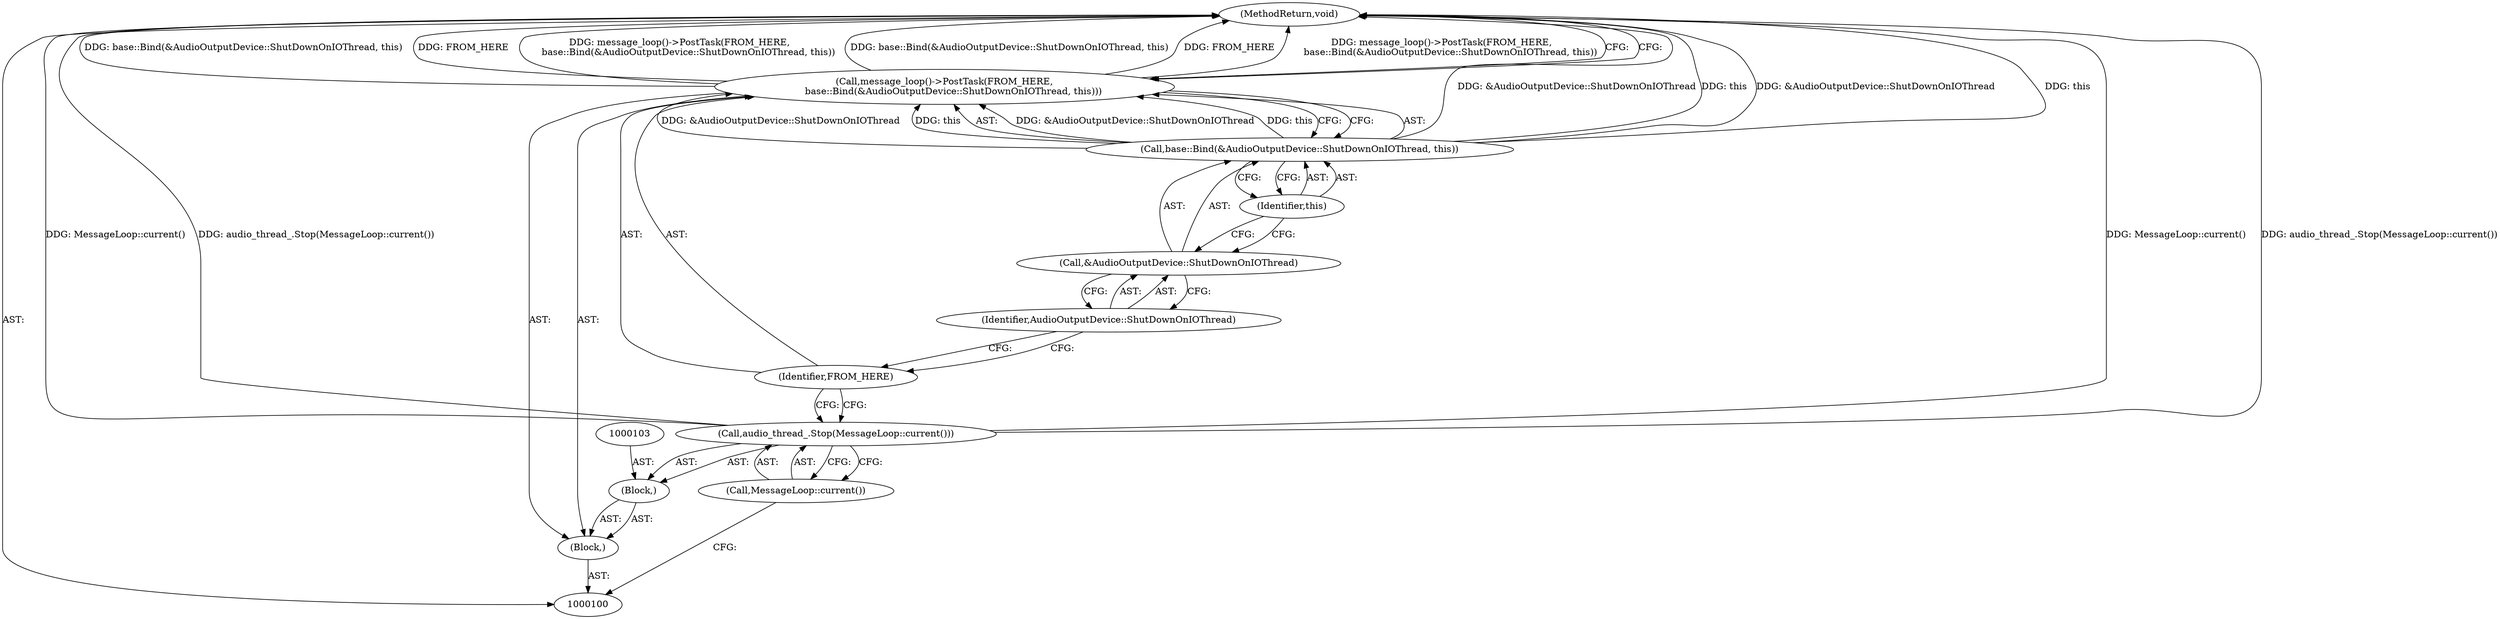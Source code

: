 digraph "0_Chrome_6d2aef28cb0b677af468ebf3e32a176a7c37086e_3" {
"1000112" [label="(MethodReturn,void)"];
"1000101" [label="(Block,)"];
"1000102" [label="(Block,)"];
"1000105" [label="(Call,MessageLoop::current())"];
"1000104" [label="(Call,audio_thread_.Stop(MessageLoop::current()))"];
"1000107" [label="(Identifier,FROM_HERE)"];
"1000106" [label="(Call,message_loop()->PostTask(FROM_HERE,\n      base::Bind(&AudioOutputDevice::ShutDownOnIOThread, this)))"];
"1000109" [label="(Call,&AudioOutputDevice::ShutDownOnIOThread)"];
"1000110" [label="(Identifier,AudioOutputDevice::ShutDownOnIOThread)"];
"1000111" [label="(Identifier,this)"];
"1000108" [label="(Call,base::Bind(&AudioOutputDevice::ShutDownOnIOThread, this))"];
"1000112" -> "1000100"  [label="AST: "];
"1000112" -> "1000106"  [label="CFG: "];
"1000106" -> "1000112"  [label="DDG: base::Bind(&AudioOutputDevice::ShutDownOnIOThread, this)"];
"1000106" -> "1000112"  [label="DDG: FROM_HERE"];
"1000106" -> "1000112"  [label="DDG: message_loop()->PostTask(FROM_HERE,\n      base::Bind(&AudioOutputDevice::ShutDownOnIOThread, this))"];
"1000104" -> "1000112"  [label="DDG: audio_thread_.Stop(MessageLoop::current())"];
"1000104" -> "1000112"  [label="DDG: MessageLoop::current()"];
"1000108" -> "1000112"  [label="DDG: this"];
"1000108" -> "1000112"  [label="DDG: &AudioOutputDevice::ShutDownOnIOThread"];
"1000101" -> "1000100"  [label="AST: "];
"1000102" -> "1000101"  [label="AST: "];
"1000106" -> "1000101"  [label="AST: "];
"1000102" -> "1000101"  [label="AST: "];
"1000103" -> "1000102"  [label="AST: "];
"1000104" -> "1000102"  [label="AST: "];
"1000105" -> "1000104"  [label="AST: "];
"1000105" -> "1000100"  [label="CFG: "];
"1000104" -> "1000105"  [label="CFG: "];
"1000104" -> "1000102"  [label="AST: "];
"1000104" -> "1000105"  [label="CFG: "];
"1000105" -> "1000104"  [label="AST: "];
"1000107" -> "1000104"  [label="CFG: "];
"1000104" -> "1000112"  [label="DDG: audio_thread_.Stop(MessageLoop::current())"];
"1000104" -> "1000112"  [label="DDG: MessageLoop::current()"];
"1000107" -> "1000106"  [label="AST: "];
"1000107" -> "1000104"  [label="CFG: "];
"1000110" -> "1000107"  [label="CFG: "];
"1000106" -> "1000101"  [label="AST: "];
"1000106" -> "1000108"  [label="CFG: "];
"1000107" -> "1000106"  [label="AST: "];
"1000108" -> "1000106"  [label="AST: "];
"1000112" -> "1000106"  [label="CFG: "];
"1000106" -> "1000112"  [label="DDG: base::Bind(&AudioOutputDevice::ShutDownOnIOThread, this)"];
"1000106" -> "1000112"  [label="DDG: FROM_HERE"];
"1000106" -> "1000112"  [label="DDG: message_loop()->PostTask(FROM_HERE,\n      base::Bind(&AudioOutputDevice::ShutDownOnIOThread, this))"];
"1000108" -> "1000106"  [label="DDG: &AudioOutputDevice::ShutDownOnIOThread"];
"1000108" -> "1000106"  [label="DDG: this"];
"1000109" -> "1000108"  [label="AST: "];
"1000109" -> "1000110"  [label="CFG: "];
"1000110" -> "1000109"  [label="AST: "];
"1000111" -> "1000109"  [label="CFG: "];
"1000110" -> "1000109"  [label="AST: "];
"1000110" -> "1000107"  [label="CFG: "];
"1000109" -> "1000110"  [label="CFG: "];
"1000111" -> "1000108"  [label="AST: "];
"1000111" -> "1000109"  [label="CFG: "];
"1000108" -> "1000111"  [label="CFG: "];
"1000108" -> "1000106"  [label="AST: "];
"1000108" -> "1000111"  [label="CFG: "];
"1000109" -> "1000108"  [label="AST: "];
"1000111" -> "1000108"  [label="AST: "];
"1000106" -> "1000108"  [label="CFG: "];
"1000108" -> "1000112"  [label="DDG: this"];
"1000108" -> "1000112"  [label="DDG: &AudioOutputDevice::ShutDownOnIOThread"];
"1000108" -> "1000106"  [label="DDG: &AudioOutputDevice::ShutDownOnIOThread"];
"1000108" -> "1000106"  [label="DDG: this"];
}
